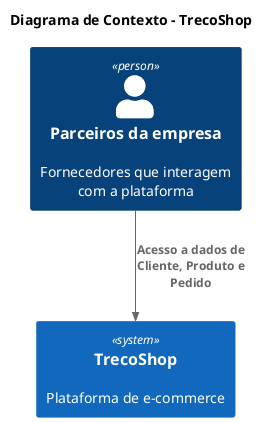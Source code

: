 @startuml C4_Context
!include <C4/C4_Context>

title Diagrama de Contexto - TrecoShop

Person(Partners, "Parceiros da empresa", "Fornecedores que interagem com a plataforma")
System(TrecoShop, "TrecoShop", "Plataforma de e-commerce")

Rel(Partners, TrecoShop, "Acesso a dados de Cliente, Produto e Pedido")

@enduml
